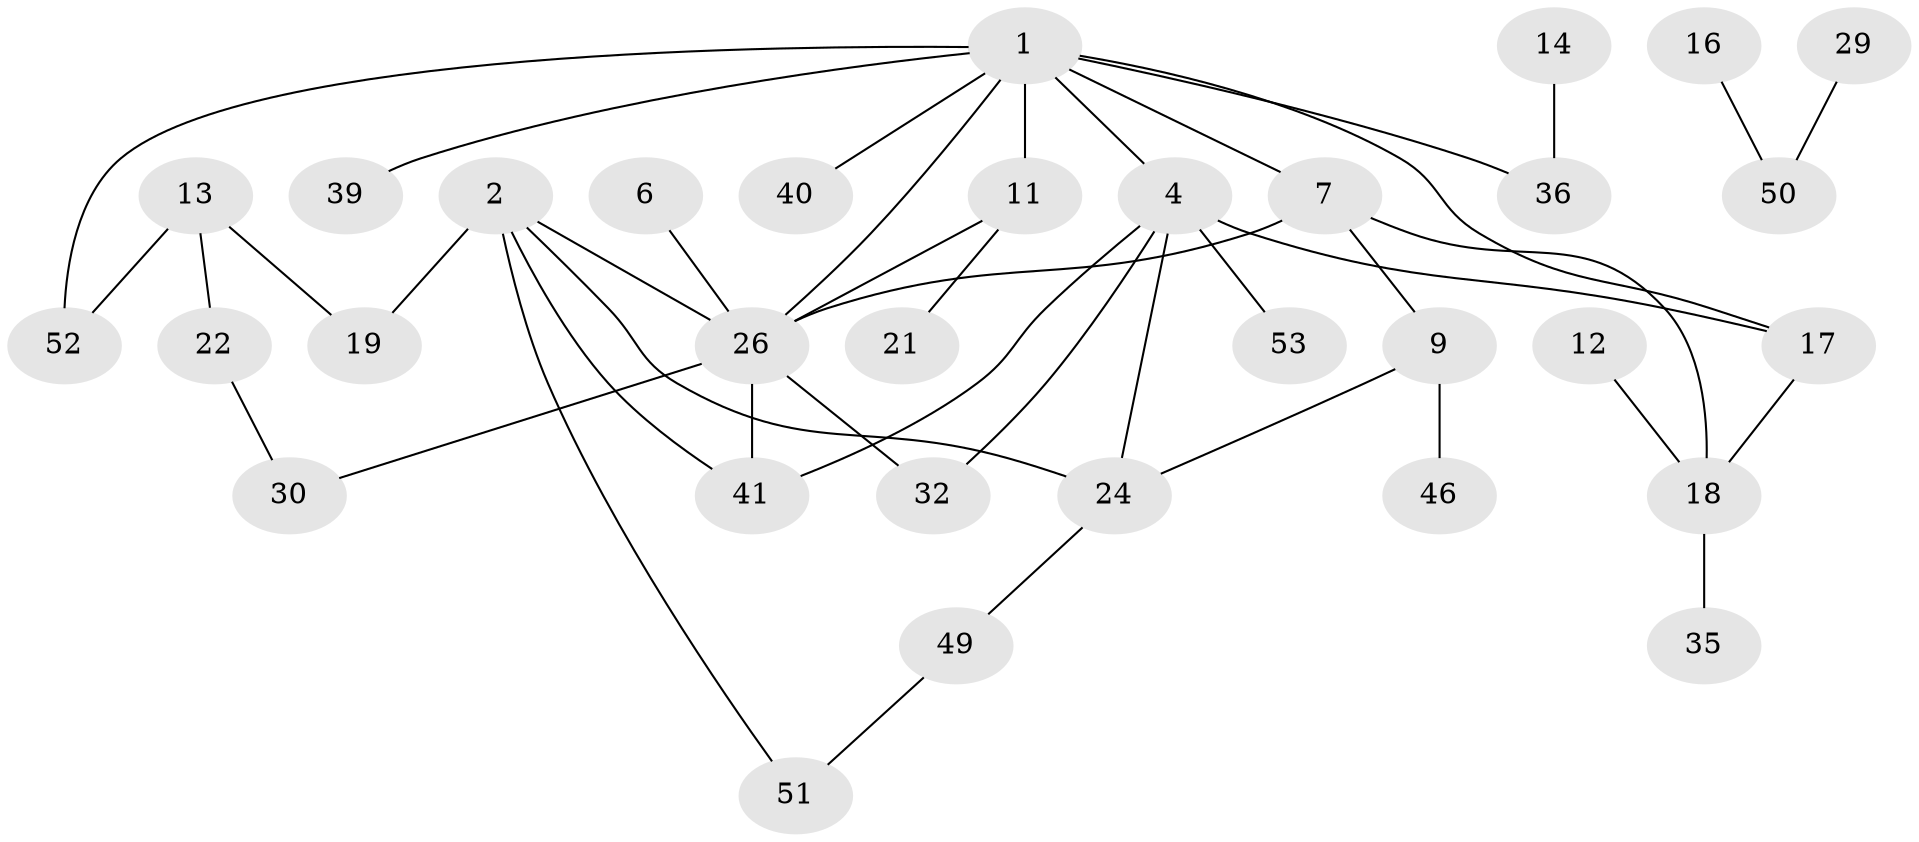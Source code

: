 // original degree distribution, {4: 0.0673076923076923, 5: 0.0673076923076923, 3: 0.17307692307692307, 0: 0.17307692307692307, 1: 0.2980769230769231, 2: 0.22115384615384615}
// Generated by graph-tools (version 1.1) at 2025/48/03/04/25 22:48:11]
// undirected, 32 vertices, 42 edges
graph export_dot {
  node [color=gray90,style=filled];
  1;
  2;
  4;
  6;
  7;
  9;
  11;
  12;
  13;
  14;
  16;
  17;
  18;
  19;
  21;
  22;
  24;
  26;
  29;
  30;
  32;
  35;
  36;
  39;
  40;
  41;
  46;
  49;
  50;
  51;
  52;
  53;
  1 -- 4 [weight=1.0];
  1 -- 7 [weight=1.0];
  1 -- 11 [weight=1.0];
  1 -- 17 [weight=1.0];
  1 -- 26 [weight=1.0];
  1 -- 36 [weight=1.0];
  1 -- 39 [weight=1.0];
  1 -- 40 [weight=1.0];
  1 -- 52 [weight=1.0];
  2 -- 19 [weight=1.0];
  2 -- 24 [weight=1.0];
  2 -- 26 [weight=2.0];
  2 -- 41 [weight=1.0];
  2 -- 51 [weight=1.0];
  4 -- 17 [weight=1.0];
  4 -- 24 [weight=1.0];
  4 -- 32 [weight=1.0];
  4 -- 41 [weight=1.0];
  4 -- 53 [weight=1.0];
  6 -- 26 [weight=1.0];
  7 -- 9 [weight=1.0];
  7 -- 18 [weight=1.0];
  7 -- 26 [weight=1.0];
  9 -- 24 [weight=1.0];
  9 -- 46 [weight=1.0];
  11 -- 21 [weight=3.0];
  11 -- 26 [weight=1.0];
  12 -- 18 [weight=1.0];
  13 -- 19 [weight=1.0];
  13 -- 22 [weight=1.0];
  13 -- 52 [weight=1.0];
  14 -- 36 [weight=1.0];
  16 -- 50 [weight=1.0];
  17 -- 18 [weight=1.0];
  18 -- 35 [weight=1.0];
  22 -- 30 [weight=1.0];
  24 -- 49 [weight=1.0];
  26 -- 30 [weight=1.0];
  26 -- 32 [weight=1.0];
  26 -- 41 [weight=1.0];
  29 -- 50 [weight=1.0];
  49 -- 51 [weight=1.0];
}

